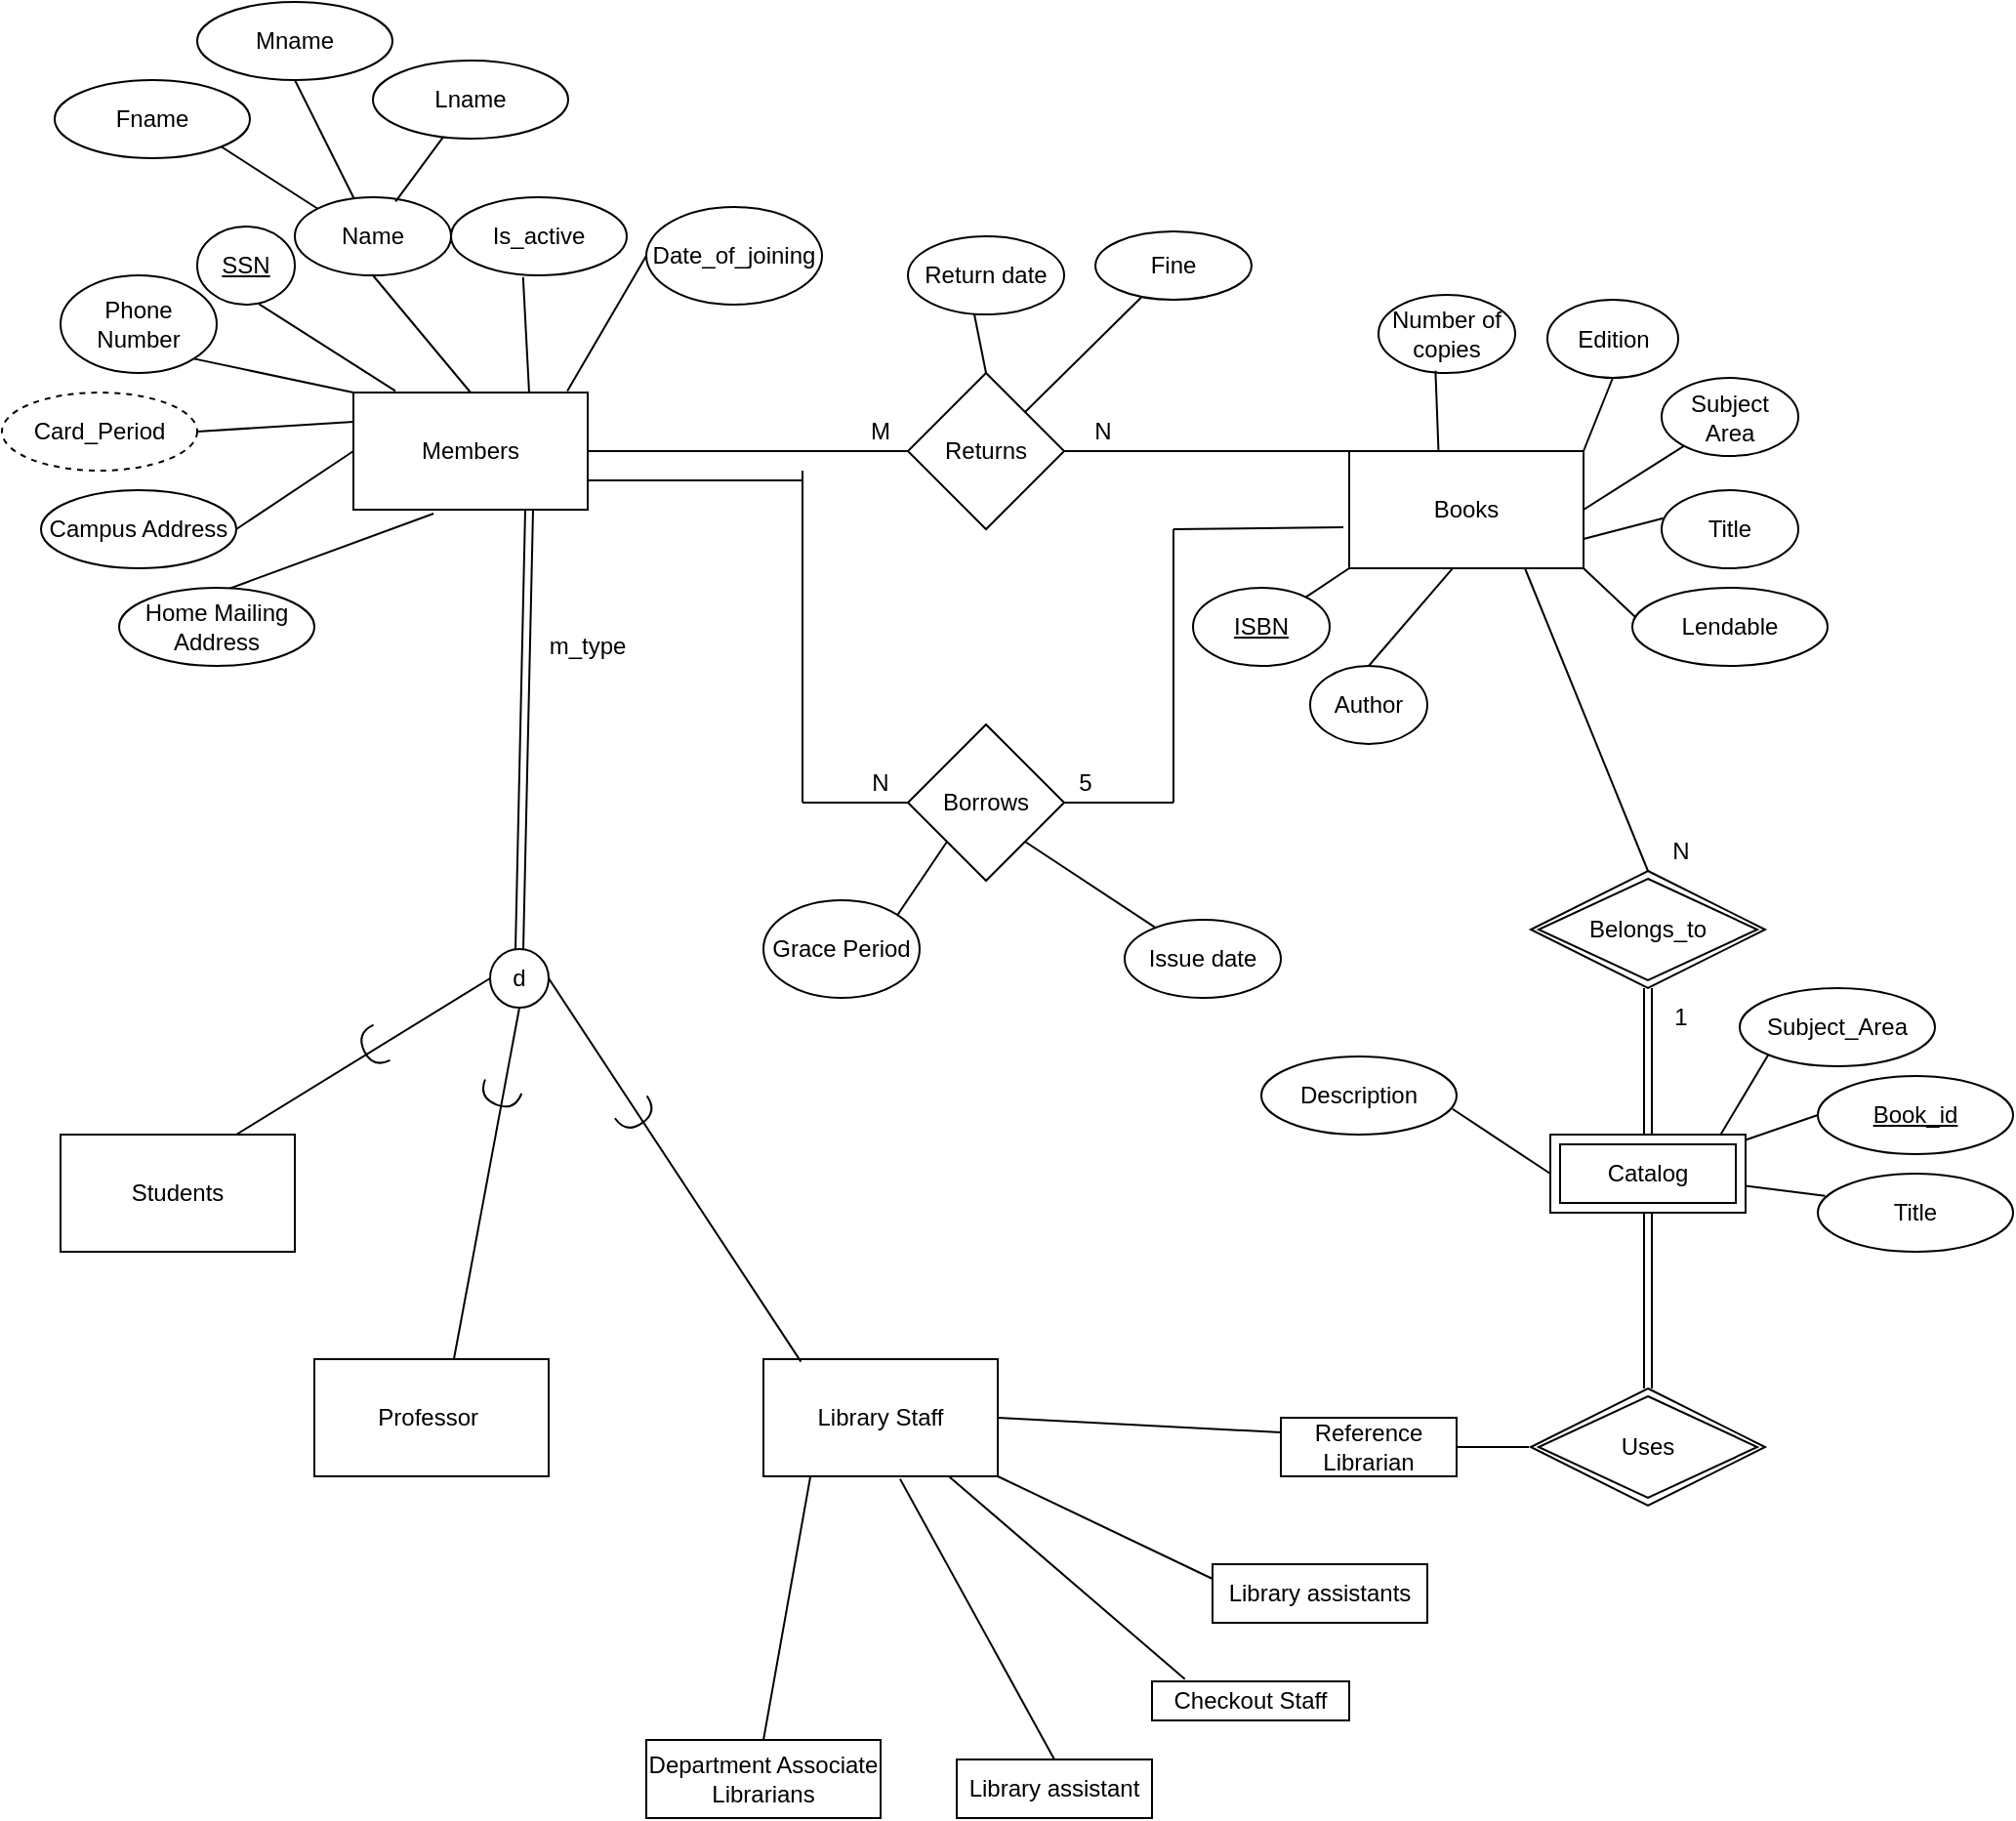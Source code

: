 <mxfile version="12.9.14" type="github"><diagram id="C5RBs43oDa-KdzZeNtuy" name="Page-1"><mxGraphModel dx="2842" dy="1122" grid="1" gridSize="10" guides="1" tooltips="1" connect="1" arrows="1" fold="1" page="1" pageScale="1" pageWidth="827" pageHeight="1169" math="0" shadow="0"><root><mxCell id="WIyWlLk6GJQsqaUBKTNV-0"/><mxCell id="WIyWlLk6GJQsqaUBKTNV-1" parent="WIyWlLk6GJQsqaUBKTNV-0"/><mxCell id="-zNxcYb2Kc3IfHL1H3X_-0" value="" style="rounded=0;whiteSpace=wrap;html=1;" parent="WIyWlLk6GJQsqaUBKTNV-1" vertex="1"><mxGeometry x="-310" y="360" width="120" height="60" as="geometry"/></mxCell><mxCell id="-zNxcYb2Kc3IfHL1H3X_-1" value="Members" style="text;html=1;strokeColor=none;fillColor=none;align=center;verticalAlign=middle;whiteSpace=wrap;rounded=0;" parent="WIyWlLk6GJQsqaUBKTNV-1" vertex="1"><mxGeometry x="-270" y="380" width="40" height="20" as="geometry"/></mxCell><mxCell id="-zNxcYb2Kc3IfHL1H3X_-2" value="Books" style="rounded=0;whiteSpace=wrap;html=1;" parent="WIyWlLk6GJQsqaUBKTNV-1" vertex="1"><mxGeometry x="200" y="390" width="120" height="60" as="geometry"/></mxCell><mxCell id="-zNxcYb2Kc3IfHL1H3X_-4" value="" style="endArrow=none;html=1;" parent="WIyWlLk6GJQsqaUBKTNV-1" source="-zNxcYb2Kc3IfHL1H3X_-17" edge="1"><mxGeometry width="50" height="50" relative="1" as="geometry"><mxPoint x="170" y="520" as="sourcePoint"/><mxPoint x="200" y="450" as="targetPoint"/></mxGeometry></mxCell><mxCell id="-zNxcYb2Kc3IfHL1H3X_-5" value="Borrows" style="rhombus;whiteSpace=wrap;html=1;" parent="WIyWlLk6GJQsqaUBKTNV-1" vertex="1"><mxGeometry x="-26" y="530" width="80" height="80" as="geometry"/></mxCell><mxCell id="-zNxcYb2Kc3IfHL1H3X_-6" value="SSN" style="ellipse;whiteSpace=wrap;html=1;fontStyle=4" parent="WIyWlLk6GJQsqaUBKTNV-1" vertex="1"><mxGeometry x="-390" y="275" width="50" height="40" as="geometry"/></mxCell><mxCell id="-zNxcYb2Kc3IfHL1H3X_-7" value="Name" style="ellipse;whiteSpace=wrap;html=1;" parent="WIyWlLk6GJQsqaUBKTNV-1" vertex="1"><mxGeometry x="-340" y="260" width="80" height="40" as="geometry"/></mxCell><mxCell id="-zNxcYb2Kc3IfHL1H3X_-8" value="Phone Number" style="ellipse;whiteSpace=wrap;html=1;" parent="WIyWlLk6GJQsqaUBKTNV-1" vertex="1"><mxGeometry x="-460" y="300" width="80" height="50" as="geometry"/></mxCell><mxCell id="-zNxcYb2Kc3IfHL1H3X_-11" value="Campus Address" style="ellipse;whiteSpace=wrap;html=1;align=center;" parent="WIyWlLk6GJQsqaUBKTNV-1" vertex="1"><mxGeometry x="-470" y="410" width="100" height="40" as="geometry"/></mxCell><mxCell id="-zNxcYb2Kc3IfHL1H3X_-13" value="Home Mailing Address" style="ellipse;whiteSpace=wrap;html=1;align=center;" parent="WIyWlLk6GJQsqaUBKTNV-1" vertex="1"><mxGeometry x="-430" y="460" width="100" height="40" as="geometry"/></mxCell><mxCell id="-zNxcYb2Kc3IfHL1H3X_-18" value="Author" style="ellipse;whiteSpace=wrap;html=1;align=center;" parent="WIyWlLk6GJQsqaUBKTNV-1" vertex="1"><mxGeometry x="180" y="500" width="60" height="40" as="geometry"/></mxCell><mxCell id="-zNxcYb2Kc3IfHL1H3X_-19" value="Title" style="ellipse;whiteSpace=wrap;html=1;align=center;" parent="WIyWlLk6GJQsqaUBKTNV-1" vertex="1"><mxGeometry x="360" y="410" width="70" height="40" as="geometry"/></mxCell><mxCell id="-zNxcYb2Kc3IfHL1H3X_-20" value="Subject Area" style="ellipse;whiteSpace=wrap;html=1;align=center;" parent="WIyWlLk6GJQsqaUBKTNV-1" vertex="1"><mxGeometry x="360" y="352.5" width="70" height="40" as="geometry"/></mxCell><mxCell id="-zNxcYb2Kc3IfHL1H3X_-21" value="Number of copies" style="ellipse;whiteSpace=wrap;html=1;align=center;" parent="WIyWlLk6GJQsqaUBKTNV-1" vertex="1"><mxGeometry x="215" y="310" width="70" height="40" as="geometry"/></mxCell><mxCell id="VULZJJvNeyqBgSnYCeR3-1" value="" style="endArrow=none;html=1;entryX=0.444;entryY=0.994;entryDx=0;entryDy=0;entryPerimeter=0;exitX=0.5;exitY=0;exitDx=0;exitDy=0;" parent="WIyWlLk6GJQsqaUBKTNV-1" source="-zNxcYb2Kc3IfHL1H3X_-18" target="-zNxcYb2Kc3IfHL1H3X_-2" edge="1"><mxGeometry width="50" height="50" relative="1" as="geometry"><mxPoint x="230" y="510" as="sourcePoint"/><mxPoint x="280" y="460" as="targetPoint"/></mxGeometry></mxCell><mxCell id="VULZJJvNeyqBgSnYCeR3-3" value="" style="endArrow=none;html=1;entryX=1;entryY=0.5;entryDx=0;entryDy=0;" parent="WIyWlLk6GJQsqaUBKTNV-1" source="-zNxcYb2Kc3IfHL1H3X_-20" target="-zNxcYb2Kc3IfHL1H3X_-2" edge="1"><mxGeometry width="50" height="50" relative="1" as="geometry"><mxPoint x="20" y="550" as="sourcePoint"/><mxPoint x="70" y="500" as="targetPoint"/></mxGeometry></mxCell><mxCell id="VULZJJvNeyqBgSnYCeR3-4" value="" style="endArrow=none;html=1;entryX=1;entryY=0.75;entryDx=0;entryDy=0;exitX=0.012;exitY=0.36;exitDx=0;exitDy=0;exitPerimeter=0;" parent="WIyWlLk6GJQsqaUBKTNV-1" source="-zNxcYb2Kc3IfHL1H3X_-19" target="-zNxcYb2Kc3IfHL1H3X_-2" edge="1"><mxGeometry width="50" height="50" relative="1" as="geometry"><mxPoint x="290" y="510" as="sourcePoint"/><mxPoint x="340" y="460" as="targetPoint"/></mxGeometry></mxCell><mxCell id="-zNxcYb2Kc3IfHL1H3X_-17" value="ISBN" style="ellipse;whiteSpace=wrap;html=1;align=center;fontStyle=4;" parent="WIyWlLk6GJQsqaUBKTNV-1" vertex="1"><mxGeometry x="120" y="460" width="70" height="40" as="geometry"/></mxCell><mxCell id="VULZJJvNeyqBgSnYCeR3-9" value="" style="endArrow=none;html=1;entryX=0.417;entryY=0.971;entryDx=0;entryDy=0;entryPerimeter=0;exitX=0.381;exitY=-0.009;exitDx=0;exitDy=0;exitPerimeter=0;" parent="WIyWlLk6GJQsqaUBKTNV-1" source="-zNxcYb2Kc3IfHL1H3X_-2" target="-zNxcYb2Kc3IfHL1H3X_-21" edge="1"><mxGeometry width="50" height="50" relative="1" as="geometry"><mxPoint x="70" y="430" as="sourcePoint"/><mxPoint x="120" y="380" as="targetPoint"/></mxGeometry></mxCell><mxCell id="VULZJJvNeyqBgSnYCeR3-10" value="" style="endArrow=none;html=1;entryX=0.5;entryY=1;entryDx=0;entryDy=0;exitX=0.5;exitY=0;exitDx=0;exitDy=0;" parent="WIyWlLk6GJQsqaUBKTNV-1" source="-zNxcYb2Kc3IfHL1H3X_-0" target="-zNxcYb2Kc3IfHL1H3X_-7" edge="1"><mxGeometry width="50" height="50" relative="1" as="geometry"><mxPoint x="-140" y="410" as="sourcePoint"/><mxPoint x="-90" y="360" as="targetPoint"/></mxGeometry></mxCell><mxCell id="VULZJJvNeyqBgSnYCeR3-12" value="" style="endArrow=none;html=1;entryX=0.633;entryY=0.992;entryDx=0;entryDy=0;entryPerimeter=0;exitX=0.179;exitY=-0.014;exitDx=0;exitDy=0;exitPerimeter=0;" parent="WIyWlLk6GJQsqaUBKTNV-1" source="-zNxcYb2Kc3IfHL1H3X_-0" target="-zNxcYb2Kc3IfHL1H3X_-6" edge="1"><mxGeometry width="50" height="50" relative="1" as="geometry"><mxPoint x="-285" y="361" as="sourcePoint"/><mxPoint x="-190" y="370" as="targetPoint"/></mxGeometry></mxCell><mxCell id="VULZJJvNeyqBgSnYCeR3-13" value="" style="endArrow=none;html=1;exitX=1;exitY=1;exitDx=0;exitDy=0;entryX=0;entryY=0;entryDx=0;entryDy=0;" parent="WIyWlLk6GJQsqaUBKTNV-1" source="-zNxcYb2Kc3IfHL1H3X_-8" target="-zNxcYb2Kc3IfHL1H3X_-0" edge="1"><mxGeometry width="50" height="50" relative="1" as="geometry"><mxPoint x="-260" y="430" as="sourcePoint"/><mxPoint x="-210" y="380" as="targetPoint"/></mxGeometry></mxCell><mxCell id="VULZJJvNeyqBgSnYCeR3-14" value="" style="endArrow=none;html=1;exitX=1;exitY=0.5;exitDx=0;exitDy=0;entryX=0;entryY=0.25;entryDx=0;entryDy=0;" parent="WIyWlLk6GJQsqaUBKTNV-1" source="SgncacL-QCo5X31cBPf--1" target="-zNxcYb2Kc3IfHL1H3X_-0" edge="1"><mxGeometry width="50" height="50" relative="1" as="geometry"><mxPoint x="-380" y="380" as="sourcePoint"/><mxPoint x="-220" y="390" as="targetPoint"/></mxGeometry></mxCell><mxCell id="VULZJJvNeyqBgSnYCeR3-15" value="" style="endArrow=none;html=1;exitX=1;exitY=0.5;exitDx=0;exitDy=0;entryX=0;entryY=0.5;entryDx=0;entryDy=0;" parent="WIyWlLk6GJQsqaUBKTNV-1" source="-zNxcYb2Kc3IfHL1H3X_-11" target="-zNxcYb2Kc3IfHL1H3X_-0" edge="1"><mxGeometry width="50" height="50" relative="1" as="geometry"><mxPoint x="-260" y="460" as="sourcePoint"/><mxPoint x="-210" y="410" as="targetPoint"/></mxGeometry></mxCell><mxCell id="VULZJJvNeyqBgSnYCeR3-17" value="Is_active" style="ellipse;whiteSpace=wrap;html=1;" parent="WIyWlLk6GJQsqaUBKTNV-1" vertex="1"><mxGeometry x="-260" y="260" width="90" height="40" as="geometry"/></mxCell><mxCell id="VULZJJvNeyqBgSnYCeR3-18" value="" style="endArrow=none;html=1;exitX=0.75;exitY=0;exitDx=0;exitDy=0;entryX=0.41;entryY=1.023;entryDx=0;entryDy=0;entryPerimeter=0;" parent="WIyWlLk6GJQsqaUBKTNV-1" source="-zNxcYb2Kc3IfHL1H3X_-0" target="VULZJJvNeyqBgSnYCeR3-17" edge="1"><mxGeometry width="50" height="50" relative="1" as="geometry"><mxPoint x="-50" y="420" as="sourcePoint"/><mxPoint y="370" as="targetPoint"/></mxGeometry></mxCell><mxCell id="VULZJJvNeyqBgSnYCeR3-19" value="Date_of_joining" style="ellipse;whiteSpace=wrap;html=1;" parent="WIyWlLk6GJQsqaUBKTNV-1" vertex="1"><mxGeometry x="-160" y="265" width="90" height="50" as="geometry"/></mxCell><mxCell id="VULZJJvNeyqBgSnYCeR3-20" value="" style="endArrow=none;html=1;exitX=0.913;exitY=-0.013;exitDx=0;exitDy=0;entryX=0;entryY=0.5;entryDx=0;entryDy=0;exitPerimeter=0;" parent="WIyWlLk6GJQsqaUBKTNV-1" source="-zNxcYb2Kc3IfHL1H3X_-0" target="VULZJJvNeyqBgSnYCeR3-19" edge="1"><mxGeometry width="50" height="50" relative="1" as="geometry"><mxPoint x="-50" y="480" as="sourcePoint"/><mxPoint y="430" as="targetPoint"/></mxGeometry></mxCell><mxCell id="VULZJJvNeyqBgSnYCeR3-23" value="" style="endArrow=none;html=1;entryX=0.5;entryY=1;entryDx=0;entryDy=0;exitX=0.594;exitY=0.017;exitDx=0;exitDy=0;exitPerimeter=0;" parent="WIyWlLk6GJQsqaUBKTNV-1" target="VULZJJvNeyqBgSnYCeR3-27" edge="1" source="VULZJJvNeyqBgSnYCeR3-24"><mxGeometry width="50" height="50" relative="1" as="geometry"><mxPoint x="-260" y="850" as="sourcePoint"/><mxPoint x="-180" y="800" as="targetPoint"/></mxGeometry></mxCell><mxCell id="VULZJJvNeyqBgSnYCeR3-24" value="Professor&amp;nbsp;" style="rounded=0;whiteSpace=wrap;html=1;" parent="WIyWlLk6GJQsqaUBKTNV-1" vertex="1"><mxGeometry x="-330" y="855" width="120" height="60" as="geometry"/></mxCell><mxCell id="VULZJJvNeyqBgSnYCeR3-25" value="Library Staff" style="rounded=0;whiteSpace=wrap;html=1;" parent="WIyWlLk6GJQsqaUBKTNV-1" vertex="1"><mxGeometry x="-100" y="855" width="120" height="60" as="geometry"/></mxCell><mxCell id="VULZJJvNeyqBgSnYCeR3-27" value="d" style="ellipse;whiteSpace=wrap;html=1;aspect=fixed;" parent="WIyWlLk6GJQsqaUBKTNV-1" vertex="1"><mxGeometry x="-240" y="645" width="30" height="30" as="geometry"/></mxCell><mxCell id="VULZJJvNeyqBgSnYCeR3-29" value="" style="endArrow=none;html=1;entryX=1;entryY=0.5;entryDx=0;entryDy=0;exitX=0.16;exitY=0.022;exitDx=0;exitDy=0;exitPerimeter=0;" parent="WIyWlLk6GJQsqaUBKTNV-1" source="VULZJJvNeyqBgSnYCeR3-25" target="VULZJJvNeyqBgSnYCeR3-27" edge="1"><mxGeometry width="50" height="50" relative="1" as="geometry"><mxPoint x="20" y="830" as="sourcePoint"/><mxPoint x="70" y="780" as="targetPoint"/></mxGeometry></mxCell><mxCell id="VULZJJvNeyqBgSnYCeR3-30" value="Reference&lt;br&gt;Librarian" style="rounded=0;whiteSpace=wrap;html=1;" parent="WIyWlLk6GJQsqaUBKTNV-1" vertex="1"><mxGeometry x="165" y="885" width="90" height="30" as="geometry"/></mxCell><mxCell id="VULZJJvNeyqBgSnYCeR3-31" value="Checkout Staff" style="rounded=0;whiteSpace=wrap;html=1;" parent="WIyWlLk6GJQsqaUBKTNV-1" vertex="1"><mxGeometry x="99" y="1020" width="101" height="20" as="geometry"/></mxCell><mxCell id="VULZJJvNeyqBgSnYCeR3-32" value="Department Associate Librarians" style="rounded=0;whiteSpace=wrap;html=1;" parent="WIyWlLk6GJQsqaUBKTNV-1" vertex="1"><mxGeometry x="-160" y="1050" width="120" height="40" as="geometry"/></mxCell><mxCell id="VULZJJvNeyqBgSnYCeR3-33" value="Library assistant" style="rounded=0;whiteSpace=wrap;html=1;" parent="WIyWlLk6GJQsqaUBKTNV-1" vertex="1"><mxGeometry x="-1" y="1060" width="100" height="30" as="geometry"/></mxCell><mxCell id="VULZJJvNeyqBgSnYCeR3-34" value="Library assistants" style="rounded=0;whiteSpace=wrap;html=1;" parent="WIyWlLk6GJQsqaUBKTNV-1" vertex="1"><mxGeometry x="130" y="960" width="110" height="30" as="geometry"/></mxCell><mxCell id="VULZJJvNeyqBgSnYCeR3-35" value="" style="endArrow=none;html=1;entryX=0.201;entryY=0.994;entryDx=0;entryDy=0;entryPerimeter=0;exitX=0.5;exitY=0;exitDx=0;exitDy=0;" parent="WIyWlLk6GJQsqaUBKTNV-1" source="VULZJJvNeyqBgSnYCeR3-32" target="VULZJJvNeyqBgSnYCeR3-25" edge="1"><mxGeometry width="50" height="50" relative="1" as="geometry"><mxPoint x="-100" y="1010" as="sourcePoint"/><mxPoint x="-50" y="960" as="targetPoint"/></mxGeometry></mxCell><mxCell id="VULZJJvNeyqBgSnYCeR3-36" value="" style="endArrow=none;html=1;entryX=0.583;entryY=1.022;entryDx=0;entryDy=0;entryPerimeter=0;exitX=0.5;exitY=0;exitDx=0;exitDy=0;" parent="WIyWlLk6GJQsqaUBKTNV-1" source="VULZJJvNeyqBgSnYCeR3-33" target="VULZJJvNeyqBgSnYCeR3-25" edge="1"><mxGeometry width="50" height="50" relative="1" as="geometry"><mxPoint x="10" y="1030" as="sourcePoint"/><mxPoint x="60" y="980" as="targetPoint"/></mxGeometry></mxCell><mxCell id="VULZJJvNeyqBgSnYCeR3-37" value="" style="endArrow=none;html=1;exitX=0.167;exitY=-0.058;exitDx=0;exitDy=0;exitPerimeter=0;" parent="WIyWlLk6GJQsqaUBKTNV-1" source="VULZJJvNeyqBgSnYCeR3-31" target="VULZJJvNeyqBgSnYCeR3-25" edge="1"><mxGeometry width="50" height="50" relative="1" as="geometry"><mxPoint x="30" y="1000" as="sourcePoint"/><mxPoint x="80" y="950" as="targetPoint"/></mxGeometry></mxCell><mxCell id="VULZJJvNeyqBgSnYCeR3-38" value="" style="endArrow=none;html=1;entryX=1;entryY=1;entryDx=0;entryDy=0;exitX=0;exitY=0.25;exitDx=0;exitDy=0;" parent="WIyWlLk6GJQsqaUBKTNV-1" source="VULZJJvNeyqBgSnYCeR3-34" target="VULZJJvNeyqBgSnYCeR3-25" edge="1"><mxGeometry width="50" height="50" relative="1" as="geometry"><mxPoint x="70" y="960" as="sourcePoint"/><mxPoint x="120" y="910" as="targetPoint"/></mxGeometry></mxCell><mxCell id="VULZJJvNeyqBgSnYCeR3-39" value="" style="endArrow=none;html=1;exitX=1;exitY=0.5;exitDx=0;exitDy=0;entryX=0;entryY=0.25;entryDx=0;entryDy=0;" parent="WIyWlLk6GJQsqaUBKTNV-1" source="VULZJJvNeyqBgSnYCeR3-25" target="VULZJJvNeyqBgSnYCeR3-30" edge="1"><mxGeometry width="50" height="50" relative="1" as="geometry"><mxPoint x="80" y="930" as="sourcePoint"/><mxPoint x="130" y="880" as="targetPoint"/></mxGeometry></mxCell><mxCell id="VULZJJvNeyqBgSnYCeR3-40" value="" style="endArrow=none;html=1;entryX=0;entryY=0.5;entryDx=0;entryDy=0;" parent="WIyWlLk6GJQsqaUBKTNV-1" target="-zNxcYb2Kc3IfHL1H3X_-5" edge="1"><mxGeometry width="50" height="50" relative="1" as="geometry"><mxPoint x="-80" y="570" as="sourcePoint"/><mxPoint y="570" as="targetPoint"/></mxGeometry></mxCell><mxCell id="VULZJJvNeyqBgSnYCeR3-41" value="" style="endArrow=none;html=1;" parent="WIyWlLk6GJQsqaUBKTNV-1" edge="1"><mxGeometry width="50" height="50" relative="1" as="geometry"><mxPoint x="-80" y="570" as="sourcePoint"/><mxPoint x="-80" y="400" as="targetPoint"/></mxGeometry></mxCell><mxCell id="VULZJJvNeyqBgSnYCeR3-42" value="" style="endArrow=none;html=1;" parent="WIyWlLk6GJQsqaUBKTNV-1" edge="1"><mxGeometry width="50" height="50" relative="1" as="geometry"><mxPoint x="110" y="570" as="sourcePoint"/><mxPoint x="110" y="430" as="targetPoint"/></mxGeometry></mxCell><mxCell id="VULZJJvNeyqBgSnYCeR3-43" value="" style="endArrow=none;html=1;exitX=1;exitY=0.5;exitDx=0;exitDy=0;" parent="WIyWlLk6GJQsqaUBKTNV-1" source="-zNxcYb2Kc3IfHL1H3X_-5" edge="1"><mxGeometry width="50" height="50" relative="1" as="geometry"><mxPoint x="70" y="600" as="sourcePoint"/><mxPoint x="110" y="570" as="targetPoint"/></mxGeometry></mxCell><mxCell id="VULZJJvNeyqBgSnYCeR3-45" value="" style="endArrow=none;html=1;entryX=-0.025;entryY=0.65;entryDx=0;entryDy=0;entryPerimeter=0;" parent="WIyWlLk6GJQsqaUBKTNV-1" target="-zNxcYb2Kc3IfHL1H3X_-2" edge="1"><mxGeometry width="50" height="50" relative="1" as="geometry"><mxPoint x="110" y="430" as="sourcePoint"/><mxPoint x="180" y="410" as="targetPoint"/></mxGeometry></mxCell><mxCell id="VULZJJvNeyqBgSnYCeR3-46" value="" style="endArrow=none;html=1;exitX=0;exitY=1;exitDx=0;exitDy=0;entryX=0.5;entryY=1;entryDx=0;entryDy=0;" parent="WIyWlLk6GJQsqaUBKTNV-1" source="-zNxcYb2Kc3IfHL1H3X_-5" target="VULZJJvNeyqBgSnYCeR3-47" edge="1"><mxGeometry width="50" height="50" relative="1" as="geometry"><mxPoint x="40" y="530" as="sourcePoint"/><mxPoint x="40" y="490" as="targetPoint"/></mxGeometry></mxCell><mxCell id="VULZJJvNeyqBgSnYCeR3-47" value="Grace Period" style="ellipse;whiteSpace=wrap;html=1;" parent="WIyWlLk6GJQsqaUBKTNV-1" vertex="1"><mxGeometry x="-100" y="620" width="80" height="50" as="geometry"/></mxCell><mxCell id="VULZJJvNeyqBgSnYCeR3-52" value="" style="endArrow=none;html=1;entryX=0.342;entryY=1.033;entryDx=0;entryDy=0;entryPerimeter=0;exitX=0.567;exitY=0.008;exitDx=0;exitDy=0;exitPerimeter=0;" parent="WIyWlLk6GJQsqaUBKTNV-1" source="-zNxcYb2Kc3IfHL1H3X_-13" target="-zNxcYb2Kc3IfHL1H3X_-0" edge="1"><mxGeometry width="50" height="50" relative="1" as="geometry"><mxPoint x="-292" y="496" as="sourcePoint"/><mxPoint x="-250" y="440" as="targetPoint"/><Array as="points"/></mxGeometry></mxCell><mxCell id="VULZJJvNeyqBgSnYCeR3-53" value="" style="endArrow=none;html=1;exitX=1;exitY=0.75;exitDx=0;exitDy=0;" parent="WIyWlLk6GJQsqaUBKTNV-1" source="-zNxcYb2Kc3IfHL1H3X_-0" edge="1"><mxGeometry width="50" height="50" relative="1" as="geometry"><mxPoint x="-150" y="490" as="sourcePoint"/><mxPoint x="-80" y="405" as="targetPoint"/></mxGeometry></mxCell><mxCell id="VULZJJvNeyqBgSnYCeR3-54" value="Issue date" style="ellipse;whiteSpace=wrap;html=1;" parent="WIyWlLk6GJQsqaUBKTNV-1" vertex="1"><mxGeometry x="85" y="630" width="80" height="40" as="geometry"/></mxCell><mxCell id="VULZJJvNeyqBgSnYCeR3-55" value="" style="endArrow=none;html=1;entryX=1;entryY=1;entryDx=0;entryDy=0;" parent="WIyWlLk6GJQsqaUBKTNV-1" source="VULZJJvNeyqBgSnYCeR3-54" target="-zNxcYb2Kc3IfHL1H3X_-5" edge="1"><mxGeometry width="50" height="50" relative="1" as="geometry"><mxPoint x="60" y="620" as="sourcePoint"/><mxPoint x="110" y="570" as="targetPoint"/></mxGeometry></mxCell><mxCell id="VULZJJvNeyqBgSnYCeR3-56" value="Returns" style="rhombus;whiteSpace=wrap;html=1;" parent="WIyWlLk6GJQsqaUBKTNV-1" vertex="1"><mxGeometry x="-26" y="350" width="80" height="80" as="geometry"/></mxCell><mxCell id="VULZJJvNeyqBgSnYCeR3-57" value="" style="endArrow=none;html=1;exitX=1;exitY=0.5;exitDx=0;exitDy=0;entryX=0;entryY=0.5;entryDx=0;entryDy=0;" parent="WIyWlLk6GJQsqaUBKTNV-1" source="-zNxcYb2Kc3IfHL1H3X_-0" target="VULZJJvNeyqBgSnYCeR3-56" edge="1"><mxGeometry width="50" height="50" relative="1" as="geometry"><mxPoint x="-90" y="410" as="sourcePoint"/><mxPoint x="-40" y="360" as="targetPoint"/></mxGeometry></mxCell><mxCell id="VULZJJvNeyqBgSnYCeR3-58" value="" style="endArrow=none;html=1;exitX=1;exitY=0.5;exitDx=0;exitDy=0;entryX=0;entryY=0;entryDx=0;entryDy=0;" parent="WIyWlLk6GJQsqaUBKTNV-1" source="VULZJJvNeyqBgSnYCeR3-56" target="-zNxcYb2Kc3IfHL1H3X_-2" edge="1"><mxGeometry width="50" height="50" relative="1" as="geometry"><mxPoint x="110" y="430" as="sourcePoint"/><mxPoint x="160" y="380" as="targetPoint"/></mxGeometry></mxCell><mxCell id="VULZJJvNeyqBgSnYCeR3-59" value="Return date" style="ellipse;whiteSpace=wrap;html=1;" parent="WIyWlLk6GJQsqaUBKTNV-1" vertex="1"><mxGeometry x="-26" y="280" width="80" height="40" as="geometry"/></mxCell><mxCell id="VULZJJvNeyqBgSnYCeR3-60" value="" style="endArrow=none;html=1;entryX=0.425;entryY=1;entryDx=0;entryDy=0;entryPerimeter=0;exitX=0.5;exitY=0;exitDx=0;exitDy=0;" parent="WIyWlLk6GJQsqaUBKTNV-1" source="VULZJJvNeyqBgSnYCeR3-56" target="VULZJJvNeyqBgSnYCeR3-59" edge="1"><mxGeometry width="50" height="50" relative="1" as="geometry"><mxPoint x="20" y="380" as="sourcePoint"/><mxPoint x="70" y="330" as="targetPoint"/></mxGeometry></mxCell><mxCell id="VULZJJvNeyqBgSnYCeR3-61" value="" style="endArrow=none;html=1;exitX=1;exitY=0;exitDx=0;exitDy=0;" parent="WIyWlLk6GJQsqaUBKTNV-1" source="VULZJJvNeyqBgSnYCeR3-56" target="VULZJJvNeyqBgSnYCeR3-62" edge="1"><mxGeometry width="50" height="50" relative="1" as="geometry"><mxPoint x="70" y="370" as="sourcePoint"/><mxPoint x="90" y="310" as="targetPoint"/></mxGeometry></mxCell><mxCell id="VULZJJvNeyqBgSnYCeR3-62" value="Fine" style="ellipse;whiteSpace=wrap;html=1;" parent="WIyWlLk6GJQsqaUBKTNV-1" vertex="1"><mxGeometry x="70" y="277.5" width="80" height="35" as="geometry"/></mxCell><mxCell id="VULZJJvNeyqBgSnYCeR3-68" value="Students" style="rounded=0;whiteSpace=wrap;html=1;" parent="WIyWlLk6GJQsqaUBKTNV-1" vertex="1"><mxGeometry x="-460" y="740" width="120" height="60" as="geometry"/></mxCell><mxCell id="VULZJJvNeyqBgSnYCeR3-69" value="" style="endArrow=none;html=1;entryX=0;entryY=0.5;entryDx=0;entryDy=0;exitX=0.75;exitY=0;exitDx=0;exitDy=0;" parent="WIyWlLk6GJQsqaUBKTNV-1" source="VULZJJvNeyqBgSnYCeR3-68" target="VULZJJvNeyqBgSnYCeR3-27" edge="1"><mxGeometry width="50" height="50" relative="1" as="geometry"><mxPoint x="-310" y="760" as="sourcePoint"/><mxPoint x="-260" y="710" as="targetPoint"/></mxGeometry></mxCell><mxCell id="VULZJJvNeyqBgSnYCeR3-70" value="Edition" style="ellipse;whiteSpace=wrap;html=1;" parent="WIyWlLk6GJQsqaUBKTNV-1" vertex="1"><mxGeometry x="301.5" y="312.5" width="67" height="40" as="geometry"/></mxCell><mxCell id="VULZJJvNeyqBgSnYCeR3-71" value="" style="endArrow=none;html=1;exitX=1;exitY=0;exitDx=0;exitDy=0;entryX=0.5;entryY=1;entryDx=0;entryDy=0;" parent="WIyWlLk6GJQsqaUBKTNV-1" source="-zNxcYb2Kc3IfHL1H3X_-2" target="VULZJJvNeyqBgSnYCeR3-70" edge="1"><mxGeometry width="50" height="50" relative="1" as="geometry"><mxPoint x="320" y="420" as="sourcePoint"/><mxPoint x="370" y="370" as="targetPoint"/></mxGeometry></mxCell><mxCell id="SgncacL-QCo5X31cBPf--0" value="" style="shape=link;html=1;entryX=0.75;entryY=1;entryDx=0;entryDy=0;exitX=0.5;exitY=0;exitDx=0;exitDy=0;" edge="1" parent="WIyWlLk6GJQsqaUBKTNV-1" source="VULZJJvNeyqBgSnYCeR3-27" target="-zNxcYb2Kc3IfHL1H3X_-0"><mxGeometry width="50" height="50" relative="1" as="geometry"><mxPoint x="-230" y="640" as="sourcePoint"/><mxPoint x="-180" y="590" as="targetPoint"/></mxGeometry></mxCell><mxCell id="SgncacL-QCo5X31cBPf--1" value="Card_Period" style="ellipse;whiteSpace=wrap;html=1;align=center;dashed=1;" vertex="1" parent="WIyWlLk6GJQsqaUBKTNV-1"><mxGeometry x="-490" y="360" width="100" height="40" as="geometry"/></mxCell><mxCell id="SgncacL-QCo5X31cBPf--2" value="m_type" style="text;html=1;strokeColor=none;fillColor=none;align=center;verticalAlign=middle;whiteSpace=wrap;rounded=0;" vertex="1" parent="WIyWlLk6GJQsqaUBKTNV-1"><mxGeometry x="-210" y="480" width="40" height="20" as="geometry"/></mxCell><mxCell id="SgncacL-QCo5X31cBPf--3" value="Lendable" style="ellipse;whiteSpace=wrap;html=1;align=center;" vertex="1" parent="WIyWlLk6GJQsqaUBKTNV-1"><mxGeometry x="345" y="460" width="100" height="40" as="geometry"/></mxCell><mxCell id="SgncacL-QCo5X31cBPf--4" value="" style="endArrow=none;html=1;entryX=1;entryY=1;entryDx=0;entryDy=0;exitX=0.018;exitY=0.38;exitDx=0;exitDy=0;exitPerimeter=0;" edge="1" parent="WIyWlLk6GJQsqaUBKTNV-1" source="SgncacL-QCo5X31cBPf--3" target="-zNxcYb2Kc3IfHL1H3X_-2"><mxGeometry width="50" height="50" relative="1" as="geometry"><mxPoint x="-70" y="520" as="sourcePoint"/><mxPoint x="-20" y="470" as="targetPoint"/></mxGeometry></mxCell><mxCell id="SgncacL-QCo5X31cBPf--5" value="N" style="text;html=1;strokeColor=none;fillColor=none;align=center;verticalAlign=middle;whiteSpace=wrap;rounded=0;" vertex="1" parent="WIyWlLk6GJQsqaUBKTNV-1"><mxGeometry x="-60" y="550" width="40" height="20" as="geometry"/></mxCell><mxCell id="SgncacL-QCo5X31cBPf--6" value="5" style="text;html=1;strokeColor=none;fillColor=none;align=center;verticalAlign=middle;whiteSpace=wrap;rounded=0;" vertex="1" parent="WIyWlLk6GJQsqaUBKTNV-1"><mxGeometry x="45" y="550" width="40" height="20" as="geometry"/></mxCell><mxCell id="SgncacL-QCo5X31cBPf--8" value="Fname" style="ellipse;whiteSpace=wrap;html=1;align=center;" vertex="1" parent="WIyWlLk6GJQsqaUBKTNV-1"><mxGeometry x="-463" y="200" width="100" height="40" as="geometry"/></mxCell><mxCell id="SgncacL-QCo5X31cBPf--9" value="Mname" style="ellipse;whiteSpace=wrap;html=1;align=center;" vertex="1" parent="WIyWlLk6GJQsqaUBKTNV-1"><mxGeometry x="-390" y="160" width="100" height="40" as="geometry"/></mxCell><mxCell id="SgncacL-QCo5X31cBPf--10" value="Lname" style="ellipse;whiteSpace=wrap;html=1;align=center;" vertex="1" parent="WIyWlLk6GJQsqaUBKTNV-1"><mxGeometry x="-300" y="190" width="100" height="40" as="geometry"/></mxCell><mxCell id="SgncacL-QCo5X31cBPf--11" value="" style="endArrow=none;html=1;entryX=1;entryY=1;entryDx=0;entryDy=0;exitX=0;exitY=0;exitDx=0;exitDy=0;" edge="1" parent="WIyWlLk6GJQsqaUBKTNV-1" source="-zNxcYb2Kc3IfHL1H3X_-7" target="SgncacL-QCo5X31cBPf--8"><mxGeometry width="50" height="50" relative="1" as="geometry"><mxPoint x="-120" y="280" as="sourcePoint"/><mxPoint x="-70" y="230" as="targetPoint"/></mxGeometry></mxCell><mxCell id="SgncacL-QCo5X31cBPf--12" value="" style="endArrow=none;html=1;entryX=0.5;entryY=1;entryDx=0;entryDy=0;" edge="1" parent="WIyWlLk6GJQsqaUBKTNV-1" source="-zNxcYb2Kc3IfHL1H3X_-7" target="SgncacL-QCo5X31cBPf--9"><mxGeometry width="50" height="50" relative="1" as="geometry"><mxPoint x="-310" y="259" as="sourcePoint"/><mxPoint x="-70" y="230" as="targetPoint"/></mxGeometry></mxCell><mxCell id="SgncacL-QCo5X31cBPf--13" value="" style="endArrow=none;html=1;exitX=0.645;exitY=0.055;exitDx=0;exitDy=0;exitPerimeter=0;" edge="1" parent="WIyWlLk6GJQsqaUBKTNV-1" source="-zNxcYb2Kc3IfHL1H3X_-7" target="SgncacL-QCo5X31cBPf--10"><mxGeometry width="50" height="50" relative="1" as="geometry"><mxPoint x="-120" y="280" as="sourcePoint"/><mxPoint x="-70" y="230" as="targetPoint"/></mxGeometry></mxCell><mxCell id="SgncacL-QCo5X31cBPf--16" value="" style="shape=requiredInterface;html=1;verticalLabelPosition=bottom;direction=west;rotation=-25;" vertex="1" parent="WIyWlLk6GJQsqaUBKTNV-1"><mxGeometry x="-305" y="685" width="10" height="20" as="geometry"/></mxCell><mxCell id="SgncacL-QCo5X31cBPf--17" value="" style="shape=requiredInterface;html=1;verticalLabelPosition=bottom;rotation=111;" vertex="1" parent="WIyWlLk6GJQsqaUBKTNV-1"><mxGeometry x="-240" y="710" width="10" height="20" as="geometry"/></mxCell><mxCell id="SgncacL-QCo5X31cBPf--23" value="" style="shape=requiredInterface;html=1;verticalLabelPosition=bottom;rotation=55;" vertex="1" parent="WIyWlLk6GJQsqaUBKTNV-1"><mxGeometry x="-170" y="720" width="10" height="20" as="geometry"/></mxCell><mxCell id="SgncacL-QCo5X31cBPf--24" value="Catalog" style="shape=ext;margin=3;double=1;whiteSpace=wrap;html=1;align=center;" vertex="1" parent="WIyWlLk6GJQsqaUBKTNV-1"><mxGeometry x="303" y="740" width="100" height="40" as="geometry"/></mxCell><mxCell id="SgncacL-QCo5X31cBPf--34" value="Belongs_to" style="shape=rhombus;double=1;perimeter=rhombusPerimeter;whiteSpace=wrap;html=1;align=center;" vertex="1" parent="WIyWlLk6GJQsqaUBKTNV-1"><mxGeometry x="293" y="605" width="120" height="60" as="geometry"/></mxCell><mxCell id="SgncacL-QCo5X31cBPf--35" value="" style="endArrow=none;html=1;entryX=0.75;entryY=1;entryDx=0;entryDy=0;exitX=0.5;exitY=0;exitDx=0;exitDy=0;" edge="1" parent="WIyWlLk6GJQsqaUBKTNV-1" source="SgncacL-QCo5X31cBPf--34" target="-zNxcYb2Kc3IfHL1H3X_-2"><mxGeometry width="50" height="50" relative="1" as="geometry"><mxPoint x="190" y="610" as="sourcePoint"/><mxPoint x="240" y="560" as="targetPoint"/></mxGeometry></mxCell><mxCell id="SgncacL-QCo5X31cBPf--37" value="Book_id" style="ellipse;whiteSpace=wrap;html=1;align=center;fontStyle=4" vertex="1" parent="WIyWlLk6GJQsqaUBKTNV-1"><mxGeometry x="440" y="710" width="100" height="40" as="geometry"/></mxCell><mxCell id="SgncacL-QCo5X31cBPf--39" value="Title" style="ellipse;whiteSpace=wrap;html=1;align=center;" vertex="1" parent="WIyWlLk6GJQsqaUBKTNV-1"><mxGeometry x="440" y="760" width="100" height="40" as="geometry"/></mxCell><mxCell id="SgncacL-QCo5X31cBPf--40" value="Subject_Area" style="ellipse;whiteSpace=wrap;html=1;align=center;" vertex="1" parent="WIyWlLk6GJQsqaUBKTNV-1"><mxGeometry x="400" y="665" width="100" height="40" as="geometry"/></mxCell><mxCell id="SgncacL-QCo5X31cBPf--41" value="Description" style="ellipse;whiteSpace=wrap;html=1;align=center;" vertex="1" parent="WIyWlLk6GJQsqaUBKTNV-1"><mxGeometry x="155" y="700" width="100" height="40" as="geometry"/></mxCell><mxCell id="SgncacL-QCo5X31cBPf--42" value="" style="endArrow=none;html=1;entryX=0.979;entryY=0.672;entryDx=0;entryDy=0;exitX=0;exitY=0.5;exitDx=0;exitDy=0;entryPerimeter=0;" edge="1" parent="WIyWlLk6GJQsqaUBKTNV-1" source="SgncacL-QCo5X31cBPf--24" target="SgncacL-QCo5X31cBPf--41"><mxGeometry width="50" height="50" relative="1" as="geometry"><mxPoint x="185" y="820" as="sourcePoint"/><mxPoint x="235" y="770" as="targetPoint"/></mxGeometry></mxCell><mxCell id="SgncacL-QCo5X31cBPf--43" value="" style="endArrow=none;html=1;entryX=0;entryY=1;entryDx=0;entryDy=0;exitX=0.87;exitY=0.01;exitDx=0;exitDy=0;exitPerimeter=0;" edge="1" parent="WIyWlLk6GJQsqaUBKTNV-1" source="SgncacL-QCo5X31cBPf--24" target="SgncacL-QCo5X31cBPf--40"><mxGeometry width="50" height="50" relative="1" as="geometry"><mxPoint x="380" y="820" as="sourcePoint"/><mxPoint x="430" y="770" as="targetPoint"/></mxGeometry></mxCell><mxCell id="SgncacL-QCo5X31cBPf--44" value="" style="endArrow=none;html=1;entryX=0;entryY=0.5;entryDx=0;entryDy=0;" edge="1" parent="WIyWlLk6GJQsqaUBKTNV-1" source="SgncacL-QCo5X31cBPf--24" target="SgncacL-QCo5X31cBPf--37"><mxGeometry width="50" height="50" relative="1" as="geometry"><mxPoint x="395" y="820" as="sourcePoint"/><mxPoint x="445" y="770" as="targetPoint"/></mxGeometry></mxCell><mxCell id="SgncacL-QCo5X31cBPf--45" value="" style="endArrow=none;html=1;entryX=0.037;entryY=0.285;entryDx=0;entryDy=0;entryPerimeter=0;" edge="1" parent="WIyWlLk6GJQsqaUBKTNV-1" source="SgncacL-QCo5X31cBPf--24" target="SgncacL-QCo5X31cBPf--39"><mxGeometry width="50" height="50" relative="1" as="geometry"><mxPoint x="385" y="850" as="sourcePoint"/><mxPoint x="435" y="800" as="targetPoint"/></mxGeometry></mxCell><mxCell id="SgncacL-QCo5X31cBPf--47" value="" style="endArrow=none;html=1;exitX=1;exitY=0.5;exitDx=0;exitDy=0;entryX=0;entryY=0.5;entryDx=0;entryDy=0;" edge="1" parent="WIyWlLk6GJQsqaUBKTNV-1" source="VULZJJvNeyqBgSnYCeR3-30"><mxGeometry width="50" height="50" relative="1" as="geometry"><mxPoint x="250" y="930" as="sourcePoint"/><mxPoint x="292" y="900" as="targetPoint"/></mxGeometry></mxCell><mxCell id="SgncacL-QCo5X31cBPf--48" value="Uses" style="shape=rhombus;double=1;perimeter=rhombusPerimeter;whiteSpace=wrap;html=1;align=center;" vertex="1" parent="WIyWlLk6GJQsqaUBKTNV-1"><mxGeometry x="293" y="870" width="120" height="60" as="geometry"/></mxCell><mxCell id="SgncacL-QCo5X31cBPf--49" value="" style="shape=link;html=1;entryX=0.5;entryY=1;entryDx=0;entryDy=0;exitX=0.5;exitY=0;exitDx=0;exitDy=0;" edge="1" parent="WIyWlLk6GJQsqaUBKTNV-1" source="SgncacL-QCo5X31cBPf--24" target="SgncacL-QCo5X31cBPf--34"><mxGeometry width="50" height="50" relative="1" as="geometry"><mxPoint x="110" y="820" as="sourcePoint"/><mxPoint x="160" y="770" as="targetPoint"/></mxGeometry></mxCell><mxCell id="SgncacL-QCo5X31cBPf--50" value="" style="shape=link;html=1;entryX=0.5;entryY=1;entryDx=0;entryDy=0;exitX=0.5;exitY=0;exitDx=0;exitDy=0;" edge="1" parent="WIyWlLk6GJQsqaUBKTNV-1" source="SgncacL-QCo5X31cBPf--48" target="SgncacL-QCo5X31cBPf--24"><mxGeometry width="50" height="50" relative="1" as="geometry"><mxPoint x="110" y="820" as="sourcePoint"/><mxPoint x="160" y="770" as="targetPoint"/></mxGeometry></mxCell><mxCell id="SgncacL-QCo5X31cBPf--52" value="M" style="text;html=1;strokeColor=none;fillColor=none;align=center;verticalAlign=middle;whiteSpace=wrap;rounded=0;" vertex="1" parent="WIyWlLk6GJQsqaUBKTNV-1"><mxGeometry x="-60" y="370" width="40" height="20" as="geometry"/></mxCell><mxCell id="SgncacL-QCo5X31cBPf--53" value="N" style="text;html=1;strokeColor=none;fillColor=none;align=center;verticalAlign=middle;whiteSpace=wrap;rounded=0;" vertex="1" parent="WIyWlLk6GJQsqaUBKTNV-1"><mxGeometry x="54" y="370" width="40" height="20" as="geometry"/></mxCell><mxCell id="SgncacL-QCo5X31cBPf--54" value="N" style="text;html=1;strokeColor=none;fillColor=none;align=center;verticalAlign=middle;whiteSpace=wrap;rounded=0;" vertex="1" parent="WIyWlLk6GJQsqaUBKTNV-1"><mxGeometry x="350" y="585" width="40" height="20" as="geometry"/></mxCell><mxCell id="SgncacL-QCo5X31cBPf--55" value="1" style="text;html=1;strokeColor=none;fillColor=none;align=center;verticalAlign=middle;whiteSpace=wrap;rounded=0;" vertex="1" parent="WIyWlLk6GJQsqaUBKTNV-1"><mxGeometry x="350" y="670" width="40" height="20" as="geometry"/></mxCell></root></mxGraphModel></diagram></mxfile>